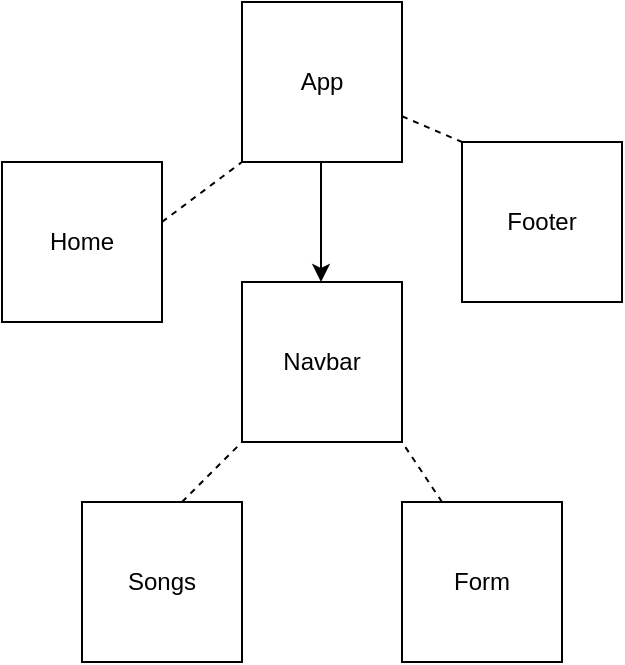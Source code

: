 <mxfile version="14.8.2" type="github">
  <diagram id="2J2yqrsg6DM9eIS4pPFx" name="Page-1">
    <mxGraphModel dx="983" dy="510" grid="1" gridSize="10" guides="1" tooltips="1" connect="1" arrows="1" fold="1" page="1" pageScale="1" pageWidth="850" pageHeight="1100" math="0" shadow="0">
      <root>
        <mxCell id="0" />
        <mxCell id="1" parent="0" />
        <mxCell id="KjbbqTZyI_L_VySsDFwy-1" value="App" style="whiteSpace=wrap;html=1;aspect=fixed;" vertex="1" parent="1">
          <mxGeometry x="450" y="130" width="80" height="80" as="geometry" />
        </mxCell>
        <mxCell id="KjbbqTZyI_L_VySsDFwy-3" value="Songs" style="whiteSpace=wrap;html=1;aspect=fixed;" vertex="1" parent="1">
          <mxGeometry x="370" y="380" width="80" height="80" as="geometry" />
        </mxCell>
        <mxCell id="KjbbqTZyI_L_VySsDFwy-4" value="Navbar" style="whiteSpace=wrap;html=1;aspect=fixed;" vertex="1" parent="1">
          <mxGeometry x="450" y="270" width="80" height="80" as="geometry" />
        </mxCell>
        <mxCell id="KjbbqTZyI_L_VySsDFwy-5" value="Footer" style="whiteSpace=wrap;html=1;aspect=fixed;" vertex="1" parent="1">
          <mxGeometry x="560" y="200" width="80" height="80" as="geometry" />
        </mxCell>
        <mxCell id="KjbbqTZyI_L_VySsDFwy-6" value="Home" style="whiteSpace=wrap;html=1;aspect=fixed;" vertex="1" parent="1">
          <mxGeometry x="330" y="210" width="80" height="80" as="geometry" />
        </mxCell>
        <mxCell id="KjbbqTZyI_L_VySsDFwy-7" value="Form" style="whiteSpace=wrap;html=1;aspect=fixed;" vertex="1" parent="1">
          <mxGeometry x="530" y="380" width="80" height="80" as="geometry" />
        </mxCell>
        <mxCell id="KjbbqTZyI_L_VySsDFwy-8" value="" style="endArrow=classic;html=1;" edge="1" parent="1">
          <mxGeometry width="50" height="50" relative="1" as="geometry">
            <mxPoint x="489.5" y="210" as="sourcePoint" />
            <mxPoint x="489.5" y="270" as="targetPoint" />
            <Array as="points">
              <mxPoint x="489.5" y="240" />
            </Array>
          </mxGeometry>
        </mxCell>
        <mxCell id="KjbbqTZyI_L_VySsDFwy-10" value="" style="endArrow=none;dashed=1;html=1;" edge="1" parent="1">
          <mxGeometry width="50" height="50" relative="1" as="geometry">
            <mxPoint x="420" y="380" as="sourcePoint" />
            <mxPoint x="450" y="350" as="targetPoint" />
          </mxGeometry>
        </mxCell>
        <mxCell id="KjbbqTZyI_L_VySsDFwy-12" value="" style="endArrow=none;dashed=1;html=1;entryX=0;entryY=1;entryDx=0;entryDy=0;" edge="1" parent="1" target="KjbbqTZyI_L_VySsDFwy-1">
          <mxGeometry width="50" height="50" relative="1" as="geometry">
            <mxPoint x="410" y="240" as="sourcePoint" />
            <mxPoint x="460" y="190" as="targetPoint" />
          </mxGeometry>
        </mxCell>
        <mxCell id="KjbbqTZyI_L_VySsDFwy-13" value="" style="endArrow=none;dashed=1;html=1;exitX=0.25;exitY=0;exitDx=0;exitDy=0;" edge="1" parent="1" source="KjbbqTZyI_L_VySsDFwy-7">
          <mxGeometry width="50" height="50" relative="1" as="geometry">
            <mxPoint x="580" y="400" as="sourcePoint" />
            <mxPoint x="530" y="350" as="targetPoint" />
          </mxGeometry>
        </mxCell>
        <mxCell id="KjbbqTZyI_L_VySsDFwy-14" value="" style="endArrow=none;dashed=1;html=1;" edge="1" parent="1" source="KjbbqTZyI_L_VySsDFwy-1">
          <mxGeometry width="50" height="50" relative="1" as="geometry">
            <mxPoint x="530" y="220" as="sourcePoint" />
            <mxPoint x="560" y="200" as="targetPoint" />
          </mxGeometry>
        </mxCell>
      </root>
    </mxGraphModel>
  </diagram>
</mxfile>

